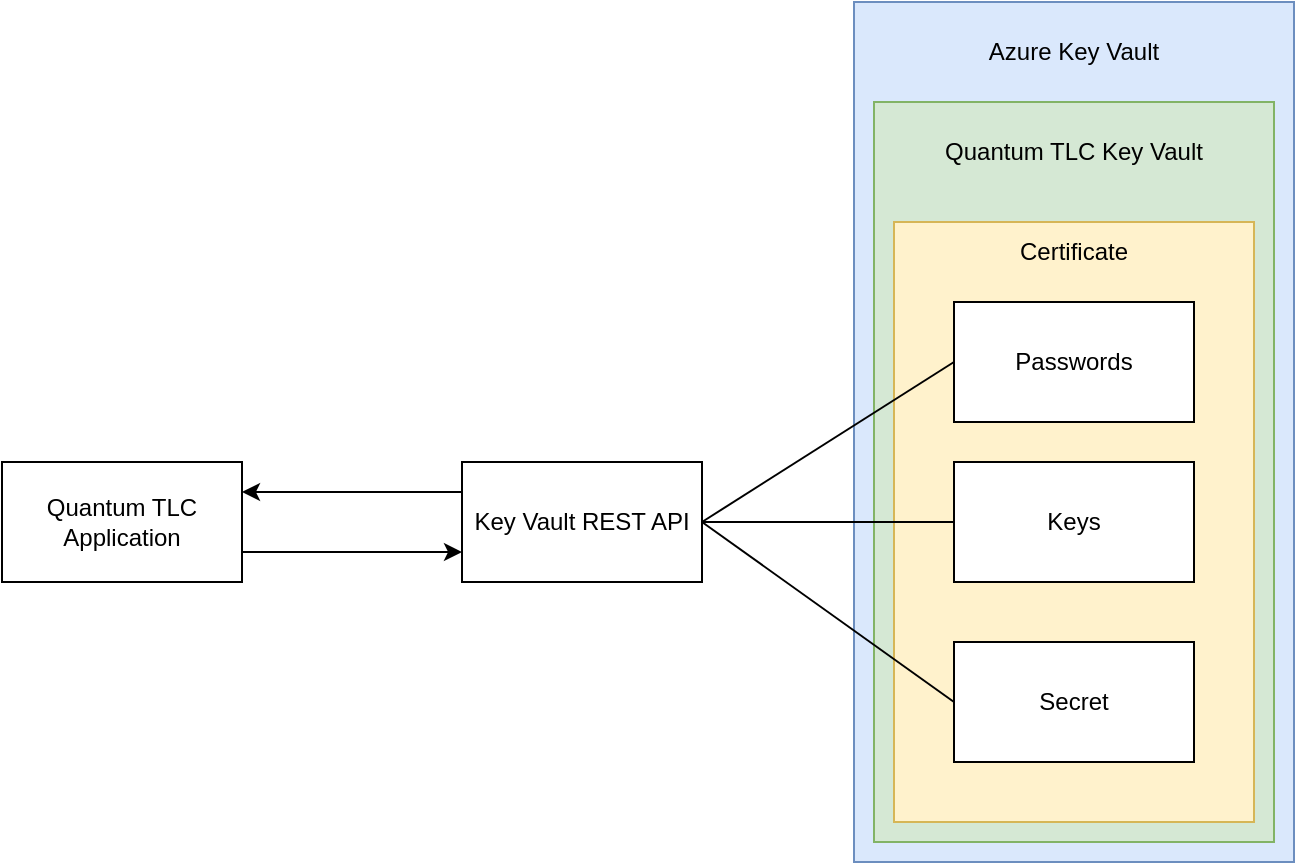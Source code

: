 <mxfile version="24.4.0" type="device">
  <diagram name="Pagina-1" id="fxDCXCDSLe9XbUTeVFhx">
    <mxGraphModel dx="2245" dy="1149" grid="0" gridSize="10" guides="1" tooltips="1" connect="1" arrows="1" fold="1" page="1" pageScale="1" pageWidth="827" pageHeight="1169" math="0" shadow="0">
      <root>
        <mxCell id="0" />
        <mxCell id="1" parent="0" />
        <mxCell id="IIwTYYjMsivfenn-btKB-1" value="Quantum TLC Application" style="rounded=0;whiteSpace=wrap;html=1;" vertex="1" parent="1">
          <mxGeometry x="181" y="320" width="120" height="60" as="geometry" />
        </mxCell>
        <mxCell id="IIwTYYjMsivfenn-btKB-2" value="Key Vault REST API" style="rounded=0;whiteSpace=wrap;html=1;" vertex="1" parent="1">
          <mxGeometry x="411" y="320" width="120" height="60" as="geometry" />
        </mxCell>
        <mxCell id="IIwTYYjMsivfenn-btKB-3" value="" style="rounded=0;whiteSpace=wrap;html=1;fillColor=#dae8fc;strokeColor=#6c8ebf;" vertex="1" parent="1">
          <mxGeometry x="607" y="90" width="220" height="430" as="geometry" />
        </mxCell>
        <mxCell id="IIwTYYjMsivfenn-btKB-4" value="Azure Key Vault" style="text;html=1;align=center;verticalAlign=middle;whiteSpace=wrap;rounded=0;" vertex="1" parent="1">
          <mxGeometry x="657" y="100" width="120" height="30" as="geometry" />
        </mxCell>
        <mxCell id="IIwTYYjMsivfenn-btKB-5" value="" style="rounded=0;whiteSpace=wrap;html=1;fillColor=#d5e8d4;strokeColor=#82b366;" vertex="1" parent="1">
          <mxGeometry x="617" y="140" width="200" height="370" as="geometry" />
        </mxCell>
        <mxCell id="IIwTYYjMsivfenn-btKB-6" value="Quantum TLC Key Vault" style="text;html=1;align=center;verticalAlign=middle;whiteSpace=wrap;rounded=0;" vertex="1" parent="1">
          <mxGeometry x="617" y="150" width="200" height="30" as="geometry" />
        </mxCell>
        <mxCell id="IIwTYYjMsivfenn-btKB-7" value="" style="rounded=0;whiteSpace=wrap;html=1;fillColor=#fff2cc;strokeColor=#d6b656;" vertex="1" parent="1">
          <mxGeometry x="627" y="200" width="180" height="300" as="geometry" />
        </mxCell>
        <mxCell id="IIwTYYjMsivfenn-btKB-8" value="" style="endArrow=classic;html=1;rounded=0;exitX=1;exitY=0.75;exitDx=0;exitDy=0;entryX=0;entryY=0.75;entryDx=0;entryDy=0;" edge="1" parent="1" source="IIwTYYjMsivfenn-btKB-1" target="IIwTYYjMsivfenn-btKB-2">
          <mxGeometry width="50" height="50" relative="1" as="geometry">
            <mxPoint x="341" y="380" as="sourcePoint" />
            <mxPoint x="391" y="330" as="targetPoint" />
          </mxGeometry>
        </mxCell>
        <mxCell id="IIwTYYjMsivfenn-btKB-9" value="" style="endArrow=classic;html=1;rounded=0;exitX=0;exitY=0.25;exitDx=0;exitDy=0;entryX=1;entryY=0.25;entryDx=0;entryDy=0;" edge="1" parent="1" source="IIwTYYjMsivfenn-btKB-2" target="IIwTYYjMsivfenn-btKB-1">
          <mxGeometry width="50" height="50" relative="1" as="geometry">
            <mxPoint x="351" y="330" as="sourcePoint" />
            <mxPoint x="401" y="280" as="targetPoint" />
          </mxGeometry>
        </mxCell>
        <mxCell id="IIwTYYjMsivfenn-btKB-10" value="Certificate" style="text;html=1;align=center;verticalAlign=middle;whiteSpace=wrap;rounded=0;" vertex="1" parent="1">
          <mxGeometry x="687" y="200" width="60" height="30" as="geometry" />
        </mxCell>
        <mxCell id="IIwTYYjMsivfenn-btKB-11" value="Passwords" style="rounded=0;whiteSpace=wrap;html=1;" vertex="1" parent="1">
          <mxGeometry x="657" y="240" width="120" height="60" as="geometry" />
        </mxCell>
        <mxCell id="IIwTYYjMsivfenn-btKB-12" value="Keys" style="rounded=0;whiteSpace=wrap;html=1;" vertex="1" parent="1">
          <mxGeometry x="657" y="320" width="120" height="60" as="geometry" />
        </mxCell>
        <mxCell id="IIwTYYjMsivfenn-btKB-13" value="Secret" style="rounded=0;whiteSpace=wrap;html=1;" vertex="1" parent="1">
          <mxGeometry x="657" y="410" width="120" height="60" as="geometry" />
        </mxCell>
        <mxCell id="IIwTYYjMsivfenn-btKB-14" value="" style="endArrow=none;html=1;rounded=0;exitX=1;exitY=0.5;exitDx=0;exitDy=0;entryX=0;entryY=0.5;entryDx=0;entryDy=0;" edge="1" parent="1" source="IIwTYYjMsivfenn-btKB-2" target="IIwTYYjMsivfenn-btKB-11">
          <mxGeometry width="50" height="50" relative="1" as="geometry">
            <mxPoint x="567" y="260" as="sourcePoint" />
            <mxPoint x="617" y="210" as="targetPoint" />
          </mxGeometry>
        </mxCell>
        <mxCell id="IIwTYYjMsivfenn-btKB-15" value="" style="endArrow=none;html=1;rounded=0;exitX=1;exitY=0.5;exitDx=0;exitDy=0;entryX=0;entryY=0.5;entryDx=0;entryDy=0;" edge="1" parent="1" source="IIwTYYjMsivfenn-btKB-2" target="IIwTYYjMsivfenn-btKB-12">
          <mxGeometry width="50" height="50" relative="1" as="geometry">
            <mxPoint x="607" y="290" as="sourcePoint" />
            <mxPoint x="657" y="240" as="targetPoint" />
          </mxGeometry>
        </mxCell>
        <mxCell id="IIwTYYjMsivfenn-btKB-16" value="" style="endArrow=none;html=1;rounded=0;exitX=1;exitY=0.5;exitDx=0;exitDy=0;entryX=0;entryY=0.5;entryDx=0;entryDy=0;" edge="1" parent="1" source="IIwTYYjMsivfenn-btKB-2" target="IIwTYYjMsivfenn-btKB-13">
          <mxGeometry width="50" height="50" relative="1" as="geometry">
            <mxPoint x="547" y="380" as="sourcePoint" />
            <mxPoint x="597" y="330" as="targetPoint" />
          </mxGeometry>
        </mxCell>
      </root>
    </mxGraphModel>
  </diagram>
</mxfile>
